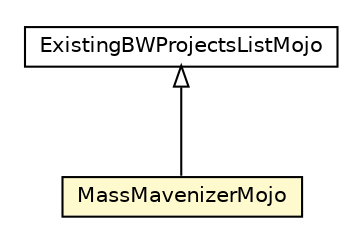 #!/usr/local/bin/dot
#
# Class diagram 
# Generated by UMLGraph version R5_6-24-gf6e263 (http://www.umlgraph.org/)
#

digraph G {
	edge [fontname="Helvetica",fontsize=10,labelfontname="Helvetica",labelfontsize=10];
	node [fontname="Helvetica",fontsize=10,shape=plaintext];
	nodesep=0.25;
	ranksep=0.5;
	// fr.fastconnect.factory.tibco.bw.maven.source.ExistingBWProjectsListMojo
	c3486 [label=<<table title="fr.fastconnect.factory.tibco.bw.maven.source.ExistingBWProjectsListMojo" border="0" cellborder="1" cellspacing="0" cellpadding="2" port="p" href="./ExistingBWProjectsListMojo.html">
		<tr><td><table border="0" cellspacing="0" cellpadding="1">
<tr><td align="center" balign="center"> ExistingBWProjectsListMojo </td></tr>
		</table></td></tr>
		</table>>, URL="./ExistingBWProjectsListMojo.html", fontname="Helvetica", fontcolor="black", fontsize=10.0];
	// fr.fastconnect.factory.tibco.bw.maven.source.MassMavenizerMojo
	c3496 [label=<<table title="fr.fastconnect.factory.tibco.bw.maven.source.MassMavenizerMojo" border="0" cellborder="1" cellspacing="0" cellpadding="2" port="p" bgcolor="lemonChiffon" href="./MassMavenizerMojo.html">
		<tr><td><table border="0" cellspacing="0" cellpadding="1">
<tr><td align="center" balign="center"> MassMavenizerMojo </td></tr>
		</table></td></tr>
		</table>>, URL="./MassMavenizerMojo.html", fontname="Helvetica", fontcolor="black", fontsize=10.0];
	//fr.fastconnect.factory.tibco.bw.maven.source.MassMavenizerMojo extends fr.fastconnect.factory.tibco.bw.maven.source.ExistingBWProjectsListMojo
	c3486:p -> c3496:p [dir=back,arrowtail=empty];
}

